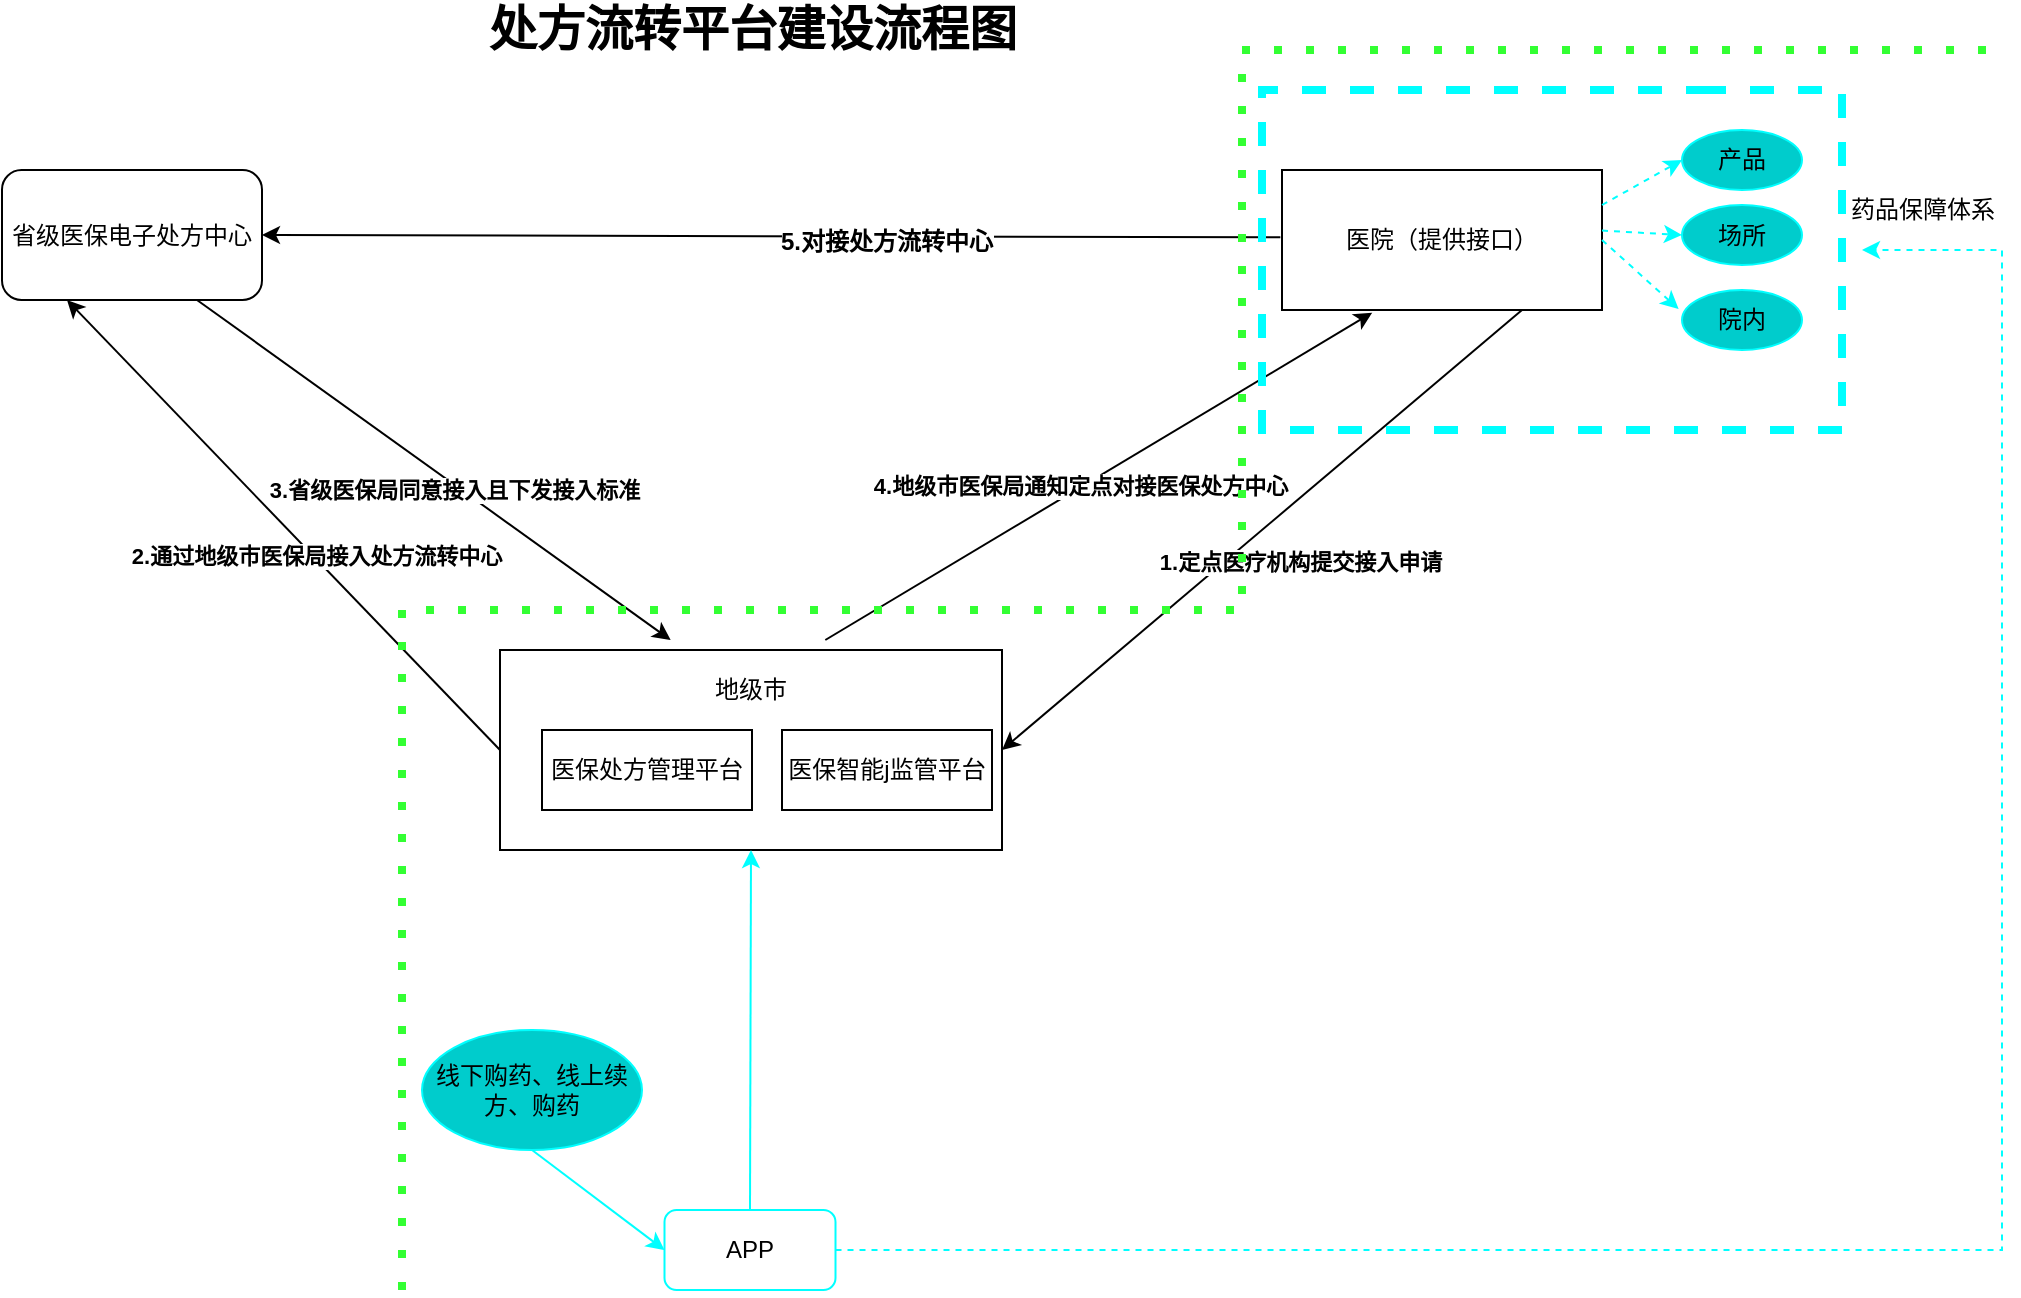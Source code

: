 <mxfile version="17.4.4" type="github">
  <diagram name="Page-1" id="e7e014a7-5840-1c2e-5031-d8a46d1fe8dd">
    <mxGraphModel dx="1422" dy="706" grid="1" gridSize="10" guides="1" tooltips="1" connect="1" arrows="1" fold="1" page="1" pageScale="1" pageWidth="1169" pageHeight="826" background="#ffffff" math="0" shadow="0">
      <root>
        <mxCell id="0" />
        <mxCell id="1" parent="0" />
        <mxCell id="BD1Jg8zhjlbe8VxlEk6s-29" value="" style="rounded=0;whiteSpace=wrap;html=1;" parent="1" vertex="1">
          <mxGeometry x="1169" y="500" width="251" height="100" as="geometry" />
        </mxCell>
        <mxCell id="BD1Jg8zhjlbe8VxlEk6s-32" value="医院（提供接口）" style="rounded=0;whiteSpace=wrap;html=1;" parent="1" vertex="1">
          <mxGeometry x="1560" y="260" width="160" height="70" as="geometry" />
        </mxCell>
        <mxCell id="BD1Jg8zhjlbe8VxlEk6s-33" value="" style="endArrow=classic;html=1;rounded=0;entryX=1;entryY=0.5;entryDx=0;entryDy=0;exitX=0.75;exitY=1;exitDx=0;exitDy=0;" parent="1" source="BD1Jg8zhjlbe8VxlEk6s-32" target="BD1Jg8zhjlbe8VxlEk6s-29" edge="1">
          <mxGeometry width="50" height="50" relative="1" as="geometry">
            <mxPoint x="1695" y="490" as="sourcePoint" />
            <mxPoint x="1745" y="440" as="targetPoint" />
          </mxGeometry>
        </mxCell>
        <mxCell id="BD1Jg8zhjlbe8VxlEk6s-34" value="&lt;b&gt;1.定点医疗机构提交接入申请&lt;/b&gt;" style="edgeLabel;html=1;align=center;verticalAlign=middle;resizable=0;points=[];" parent="BD1Jg8zhjlbe8VxlEk6s-33" vertex="1" connectable="0">
          <mxGeometry x="-0.145" relative="1" as="geometry">
            <mxPoint y="32" as="offset" />
          </mxGeometry>
        </mxCell>
        <mxCell id="BD1Jg8zhjlbe8VxlEk6s-35" value="" style="endArrow=classic;html=1;rounded=0;exitX=0;exitY=0.5;exitDx=0;exitDy=0;entryX=0.25;entryY=1;entryDx=0;entryDy=0;" parent="1" source="BD1Jg8zhjlbe8VxlEk6s-29" target="TcQADwaJArIw-8h1gSl_-1" edge="1">
          <mxGeometry width="50" height="50" relative="1" as="geometry">
            <mxPoint x="1293.08" y="265.0" as="sourcePoint" />
            <mxPoint x="895" y="443" as="targetPoint" />
          </mxGeometry>
        </mxCell>
        <mxCell id="BD1Jg8zhjlbe8VxlEk6s-36" value="&lt;b&gt;2.通过地级市医保局接入处方流转中心&lt;/b&gt;" style="edgeLabel;html=1;align=center;verticalAlign=middle;resizable=0;points=[];" parent="BD1Jg8zhjlbe8VxlEk6s-35" vertex="1" connectable="0">
          <mxGeometry x="-0.145" relative="1" as="geometry">
            <mxPoint y="-1" as="offset" />
          </mxGeometry>
        </mxCell>
        <mxCell id="BD1Jg8zhjlbe8VxlEk6s-39" value="地级市" style="text;html=1;align=center;verticalAlign=middle;resizable=0;points=[];autosize=1;strokeColor=none;fillColor=none;" parent="1" vertex="1">
          <mxGeometry x="1269" y="510" width="50" height="20" as="geometry" />
        </mxCell>
        <mxCell id="BD1Jg8zhjlbe8VxlEk6s-40" value="" style="endArrow=classic;html=1;rounded=0;entryX=0.34;entryY=-0.05;entryDx=0;entryDy=0;entryPerimeter=0;exitX=0.75;exitY=1;exitDx=0;exitDy=0;" parent="1" source="TcQADwaJArIw-8h1gSl_-1" target="BD1Jg8zhjlbe8VxlEk6s-29" edge="1">
          <mxGeometry width="50" height="50" relative="1" as="geometry">
            <mxPoint x="1063.75" y="448.04" as="sourcePoint" />
            <mxPoint x="905" y="405" as="targetPoint" />
          </mxGeometry>
        </mxCell>
        <mxCell id="BD1Jg8zhjlbe8VxlEk6s-41" value="&lt;b&gt;3.省级医保局同意接入且下发接入标准&lt;/b&gt;" style="edgeLabel;html=1;align=center;verticalAlign=middle;resizable=0;points=[];" parent="BD1Jg8zhjlbe8VxlEk6s-40" vertex="1" connectable="0">
          <mxGeometry x="0.093" y="-2" relative="1" as="geometry">
            <mxPoint as="offset" />
          </mxGeometry>
        </mxCell>
        <mxCell id="BD1Jg8zhjlbe8VxlEk6s-42" value="" style="endArrow=classic;html=1;rounded=0;entryX=0.282;entryY=1.019;entryDx=0;entryDy=0;entryPerimeter=0;exitX=0.648;exitY=-0.05;exitDx=0;exitDy=0;exitPerimeter=0;" parent="1" source="BD1Jg8zhjlbe8VxlEk6s-29" target="BD1Jg8zhjlbe8VxlEk6s-32" edge="1">
          <mxGeometry width="50" height="50" relative="1" as="geometry">
            <mxPoint x="1335" y="730" as="sourcePoint" />
            <mxPoint x="1385" y="680" as="targetPoint" />
          </mxGeometry>
        </mxCell>
        <mxCell id="BD1Jg8zhjlbe8VxlEk6s-43" value="&lt;b&gt;4.地级市医保局通知定点对接医保处方中心&lt;/b&gt;" style="edgeLabel;html=1;align=center;verticalAlign=middle;resizable=0;points=[];" parent="BD1Jg8zhjlbe8VxlEk6s-42" vertex="1" connectable="0">
          <mxGeometry x="-0.064" y="1" relative="1" as="geometry">
            <mxPoint as="offset" />
          </mxGeometry>
        </mxCell>
        <mxCell id="BD1Jg8zhjlbe8VxlEk6s-61" value="" style="endArrow=classic;html=1;rounded=0;entryX=1;entryY=0.5;entryDx=0;entryDy=0;exitX=-0.005;exitY=0.481;exitDx=0;exitDy=0;exitPerimeter=0;" parent="1" source="BD1Jg8zhjlbe8VxlEk6s-32" target="TcQADwaJArIw-8h1gSl_-1" edge="1">
          <mxGeometry width="50" height="50" relative="1" as="geometry">
            <mxPoint x="1415" y="310" as="sourcePoint" />
            <mxPoint x="1270" y="263" as="targetPoint" />
          </mxGeometry>
        </mxCell>
        <mxCell id="BD1Jg8zhjlbe8VxlEk6s-64" value="&lt;font style=&quot;font-size: 12px&quot;&gt;&lt;b&gt;5.对接处方流转中心&lt;/b&gt;&lt;/font&gt;" style="edgeLabel;html=1;align=center;verticalAlign=middle;resizable=0;points=[];fontSize=24;" parent="BD1Jg8zhjlbe8VxlEk6s-61" vertex="1" connectable="0">
          <mxGeometry x="-0.225" y="1" relative="1" as="geometry">
            <mxPoint y="-2" as="offset" />
          </mxGeometry>
        </mxCell>
        <mxCell id="BD1Jg8zhjlbe8VxlEk6s-62" value="&lt;span style=&quot;font-size: 24px&quot;&gt;&lt;b&gt;处方流转平台建设流程图&lt;/b&gt;&lt;/span&gt;" style="text;html=1;align=center;verticalAlign=middle;resizable=0;points=[];autosize=1;strokeColor=none;fillColor=none;" parent="1" vertex="1">
          <mxGeometry x="1154.5" y="180" width="280" height="20" as="geometry" />
        </mxCell>
        <mxCell id="BD1Jg8zhjlbe8VxlEk6s-82" value="医保处方管理平台" style="rounded=0;whiteSpace=wrap;html=1;fontSize=12;" parent="1" vertex="1">
          <mxGeometry x="1190" y="540" width="105" height="40" as="geometry" />
        </mxCell>
        <mxCell id="BD1Jg8zhjlbe8VxlEk6s-83" value="医保智能j监管平台" style="rounded=0;whiteSpace=wrap;html=1;fontSize=12;" parent="1" vertex="1">
          <mxGeometry x="1310" y="540" width="105" height="40" as="geometry" />
        </mxCell>
        <mxCell id="TcQADwaJArIw-8h1gSl_-1" value="省级医保电子处方中心" style="rounded=1;whiteSpace=wrap;html=1;" vertex="1" parent="1">
          <mxGeometry x="920" y="260" width="130" height="65" as="geometry" />
        </mxCell>
        <mxCell id="TcQADwaJArIw-8h1gSl_-3" value="" style="endArrow=none;dashed=1;html=1;dashPattern=1 3;strokeWidth=4;rounded=0;strokeColor=#33FF33;" edge="1" parent="1">
          <mxGeometry width="50" height="50" relative="1" as="geometry">
            <mxPoint x="1120" y="820" as="sourcePoint" />
            <mxPoint x="1920" y="200" as="targetPoint" />
            <Array as="points">
              <mxPoint x="1120" y="480" />
              <mxPoint x="1540" y="480" />
              <mxPoint x="1540" y="200" />
            </Array>
          </mxGeometry>
        </mxCell>
        <mxCell id="TcQADwaJArIw-8h1gSl_-5" value="APP" style="rounded=1;whiteSpace=wrap;html=1;strokeColor=#00FFFF;" vertex="1" parent="1">
          <mxGeometry x="1251.25" y="780" width="85.5" height="40" as="geometry" />
        </mxCell>
        <mxCell id="TcQADwaJArIw-8h1gSl_-7" value="" style="endArrow=classic;html=1;rounded=0;strokeColor=#00FFFF;strokeWidth=1;exitX=0.5;exitY=0;exitDx=0;exitDy=0;entryX=0.5;entryY=1;entryDx=0;entryDy=0;" edge="1" parent="1" source="TcQADwaJArIw-8h1gSl_-5" target="BD1Jg8zhjlbe8VxlEk6s-29">
          <mxGeometry width="50" height="50" relative="1" as="geometry">
            <mxPoint x="1240" y="740" as="sourcePoint" />
            <mxPoint x="1290" y="610" as="targetPoint" />
          </mxGeometry>
        </mxCell>
        <mxCell id="TcQADwaJArIw-8h1gSl_-8" value="线下购药、线上续方、购药" style="ellipse;whiteSpace=wrap;html=1;strokeColor=#00FFFF;fillColor=#00CCCC;" vertex="1" parent="1">
          <mxGeometry x="1130" y="690" width="110" height="60" as="geometry" />
        </mxCell>
        <mxCell id="TcQADwaJArIw-8h1gSl_-9" value="" style="endArrow=classic;html=1;rounded=0;strokeColor=#00FFFF;strokeWidth=1;exitX=0.5;exitY=1;exitDx=0;exitDy=0;entryX=0;entryY=0.5;entryDx=0;entryDy=0;" edge="1" parent="1" source="TcQADwaJArIw-8h1gSl_-8" target="TcQADwaJArIw-8h1gSl_-5">
          <mxGeometry width="50" height="50" relative="1" as="geometry">
            <mxPoint x="1210" y="770" as="sourcePoint" />
            <mxPoint x="1260" y="720" as="targetPoint" />
          </mxGeometry>
        </mxCell>
        <mxCell id="TcQADwaJArIw-8h1gSl_-10" value="" style="endArrow=none;dashed=1;html=1;strokeWidth=4;rounded=0;strokeColor=#00FFFF;" edge="1" parent="1">
          <mxGeometry width="50" height="50" relative="1" as="geometry">
            <mxPoint x="1770" y="220" as="sourcePoint" />
            <mxPoint x="1770" y="220" as="targetPoint" />
            <Array as="points">
              <mxPoint x="1840" y="220" />
              <mxPoint x="1840" y="390" />
              <mxPoint x="1710" y="390" />
              <mxPoint x="1550" y="390" />
              <mxPoint x="1550" y="220" />
            </Array>
          </mxGeometry>
        </mxCell>
        <mxCell id="TcQADwaJArIw-8h1gSl_-11" value="产品" style="ellipse;whiteSpace=wrap;html=1;strokeColor=#00FFFF;fillColor=#00CCCC;" vertex="1" parent="1">
          <mxGeometry x="1760" y="240" width="60" height="30" as="geometry" />
        </mxCell>
        <mxCell id="TcQADwaJArIw-8h1gSl_-12" value="场所" style="ellipse;whiteSpace=wrap;html=1;strokeColor=#00FFFF;fillColor=#00CCCC;" vertex="1" parent="1">
          <mxGeometry x="1760" y="277.5" width="60" height="30" as="geometry" />
        </mxCell>
        <mxCell id="TcQADwaJArIw-8h1gSl_-13" value="院内" style="ellipse;whiteSpace=wrap;html=1;strokeColor=#00FFFF;fillColor=#00CCCC;" vertex="1" parent="1">
          <mxGeometry x="1760" y="320" width="60" height="30" as="geometry" />
        </mxCell>
        <mxCell id="TcQADwaJArIw-8h1gSl_-14" value="" style="endArrow=classic;html=1;rounded=0;dashed=1;strokeColor=#00FFFF;strokeWidth=1;exitX=1;exitY=0.25;exitDx=0;exitDy=0;entryX=0;entryY=0.5;entryDx=0;entryDy=0;" edge="1" parent="1" source="BD1Jg8zhjlbe8VxlEk6s-32" target="TcQADwaJArIw-8h1gSl_-11">
          <mxGeometry width="50" height="50" relative="1" as="geometry">
            <mxPoint x="1720" y="300" as="sourcePoint" />
            <mxPoint x="1770" y="250" as="targetPoint" />
          </mxGeometry>
        </mxCell>
        <mxCell id="TcQADwaJArIw-8h1gSl_-15" value="" style="endArrow=classic;html=1;rounded=0;dashed=1;strokeColor=#00FFFF;strokeWidth=1;exitX=1;exitY=0.433;exitDx=0;exitDy=0;entryX=0;entryY=0.5;entryDx=0;entryDy=0;exitPerimeter=0;" edge="1" parent="1" source="BD1Jg8zhjlbe8VxlEk6s-32" target="TcQADwaJArIw-8h1gSl_-12">
          <mxGeometry width="50" height="50" relative="1" as="geometry">
            <mxPoint x="1720" y="322.5" as="sourcePoint" />
            <mxPoint x="1760" y="300" as="targetPoint" />
          </mxGeometry>
        </mxCell>
        <mxCell id="TcQADwaJArIw-8h1gSl_-16" value="" style="endArrow=classic;html=1;rounded=0;dashed=1;strokeColor=#00FFFF;strokeWidth=1;exitX=1;exitY=0.5;exitDx=0;exitDy=0;entryX=-0.028;entryY=0.317;entryDx=0;entryDy=0;entryPerimeter=0;" edge="1" parent="1" source="BD1Jg8zhjlbe8VxlEk6s-32" target="TcQADwaJArIw-8h1gSl_-13">
          <mxGeometry width="50" height="50" relative="1" as="geometry">
            <mxPoint x="1740" y="297.5" as="sourcePoint" />
            <mxPoint x="1780" y="275" as="targetPoint" />
          </mxGeometry>
        </mxCell>
        <mxCell id="TcQADwaJArIw-8h1gSl_-17" value="" style="endArrow=classic;html=1;rounded=0;dashed=1;strokeColor=#00FFFF;strokeWidth=1;exitX=1;exitY=0.5;exitDx=0;exitDy=0;" edge="1" parent="1" source="TcQADwaJArIw-8h1gSl_-5">
          <mxGeometry width="50" height="50" relative="1" as="geometry">
            <mxPoint x="1400" y="840" as="sourcePoint" />
            <mxPoint x="1850" y="300" as="targetPoint" />
            <Array as="points">
              <mxPoint x="1920" y="800" />
              <mxPoint x="1920" y="300" />
            </Array>
          </mxGeometry>
        </mxCell>
        <mxCell id="TcQADwaJArIw-8h1gSl_-18" value="药品保障体系" style="text;html=1;align=center;verticalAlign=middle;resizable=0;points=[];autosize=1;strokeColor=none;fillColor=none;" vertex="1" parent="1">
          <mxGeometry x="1835" y="270" width="90" height="20" as="geometry" />
        </mxCell>
      </root>
    </mxGraphModel>
  </diagram>
</mxfile>
